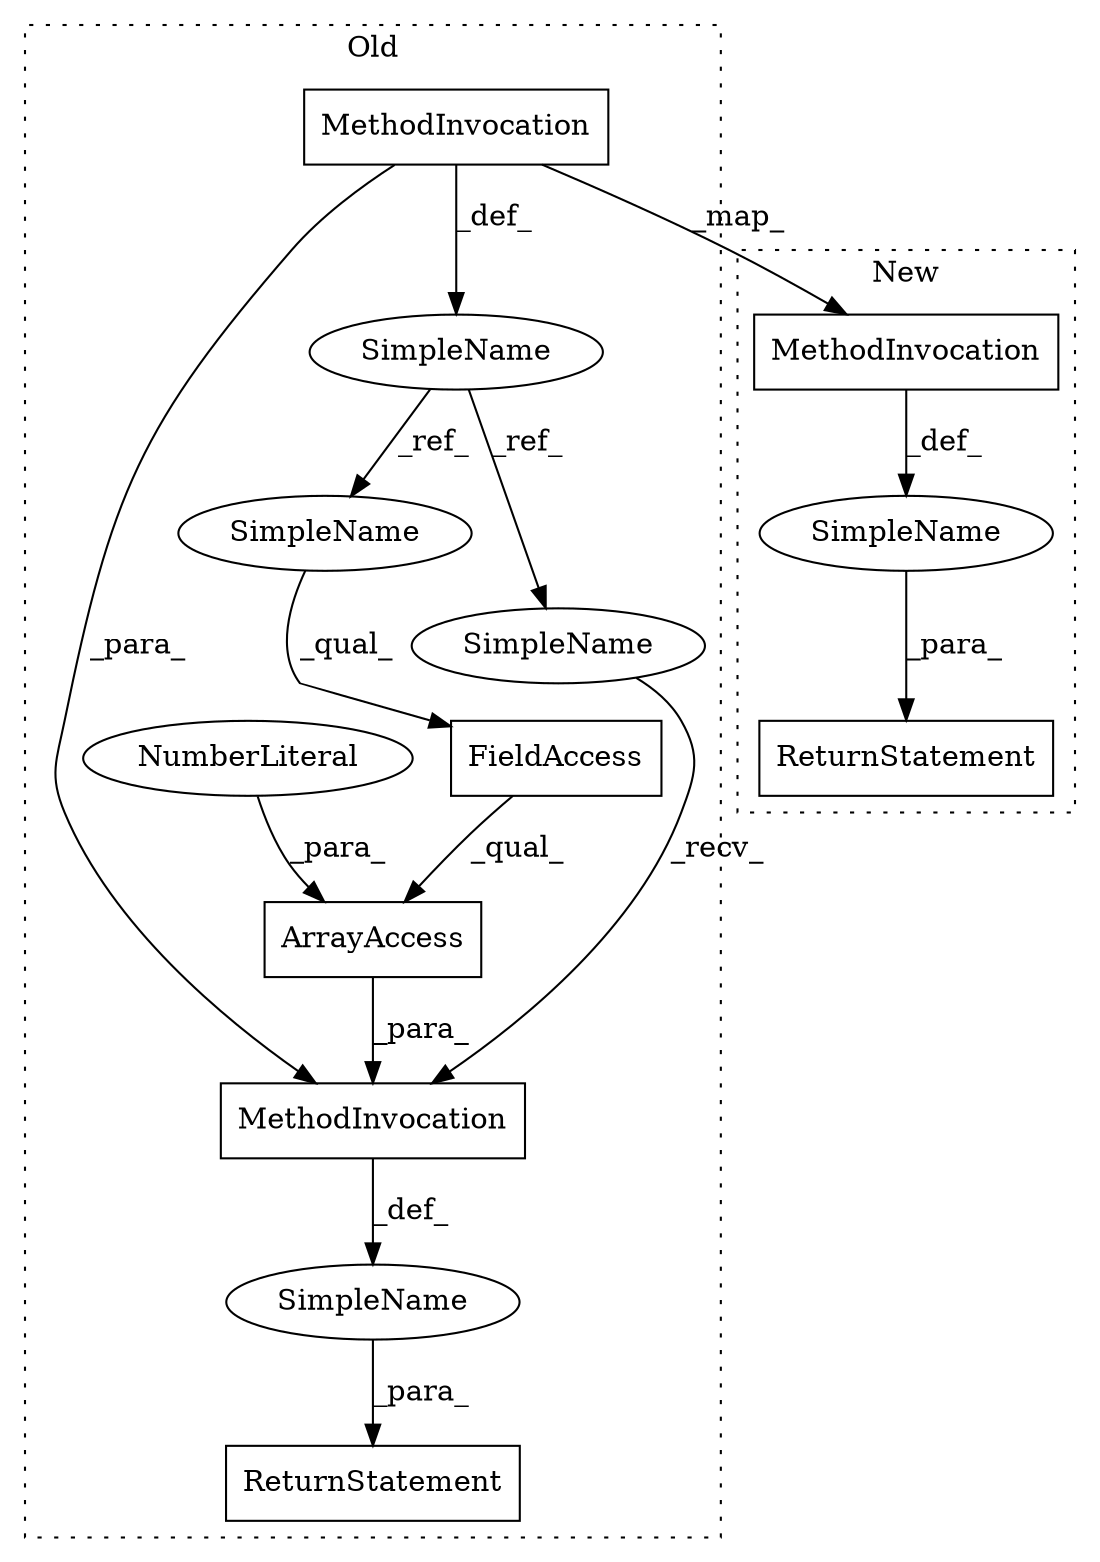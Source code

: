digraph G {
subgraph cluster0 {
1 [label="ArrayAccess" a="2" s="3238,3247" l="8,1" shape="box"];
2 [label="FieldAccess" a="22" s="3238" l="7" shape="box"];
3 [label="MethodInvocation" a="32" s="3230,3248" l="8,1" shape="box"];
5 [label="MethodInvocation" a="32" s="3126,3214" l="6,1" shape="box"];
6 [label="NumberLiteral" a="34" s="3246" l="1" shape="ellipse"];
7 [label="ReturnStatement" a="41" s="3221" l="7" shape="box"];
9 [label="SimpleName" a="42" s="3228" l="1" shape="ellipse"];
10 [label="SimpleName" a="42" s="" l="" shape="ellipse"];
12 [label="SimpleName" a="42" s="3118" l="1" shape="ellipse"];
13 [label="SimpleName" a="42" s="3238" l="1" shape="ellipse"];
label = "Old";
style="dotted";
}
subgraph cluster1 {
4 [label="MethodInvocation" a="32" s="3133,3216" l="6,1" shape="box"];
8 [label="ReturnStatement" a="41" s="3120" l="7" shape="box"];
11 [label="SimpleName" a="42" s="" l="" shape="ellipse"];
label = "New";
style="dotted";
}
1 -> 3 [label="_para_"];
2 -> 1 [label="_qual_"];
3 -> 10 [label="_def_"];
4 -> 11 [label="_def_"];
5 -> 12 [label="_def_"];
5 -> 4 [label="_map_"];
5 -> 3 [label="_para_"];
6 -> 1 [label="_para_"];
9 -> 3 [label="_recv_"];
10 -> 7 [label="_para_"];
11 -> 8 [label="_para_"];
12 -> 9 [label="_ref_"];
12 -> 13 [label="_ref_"];
13 -> 2 [label="_qual_"];
}